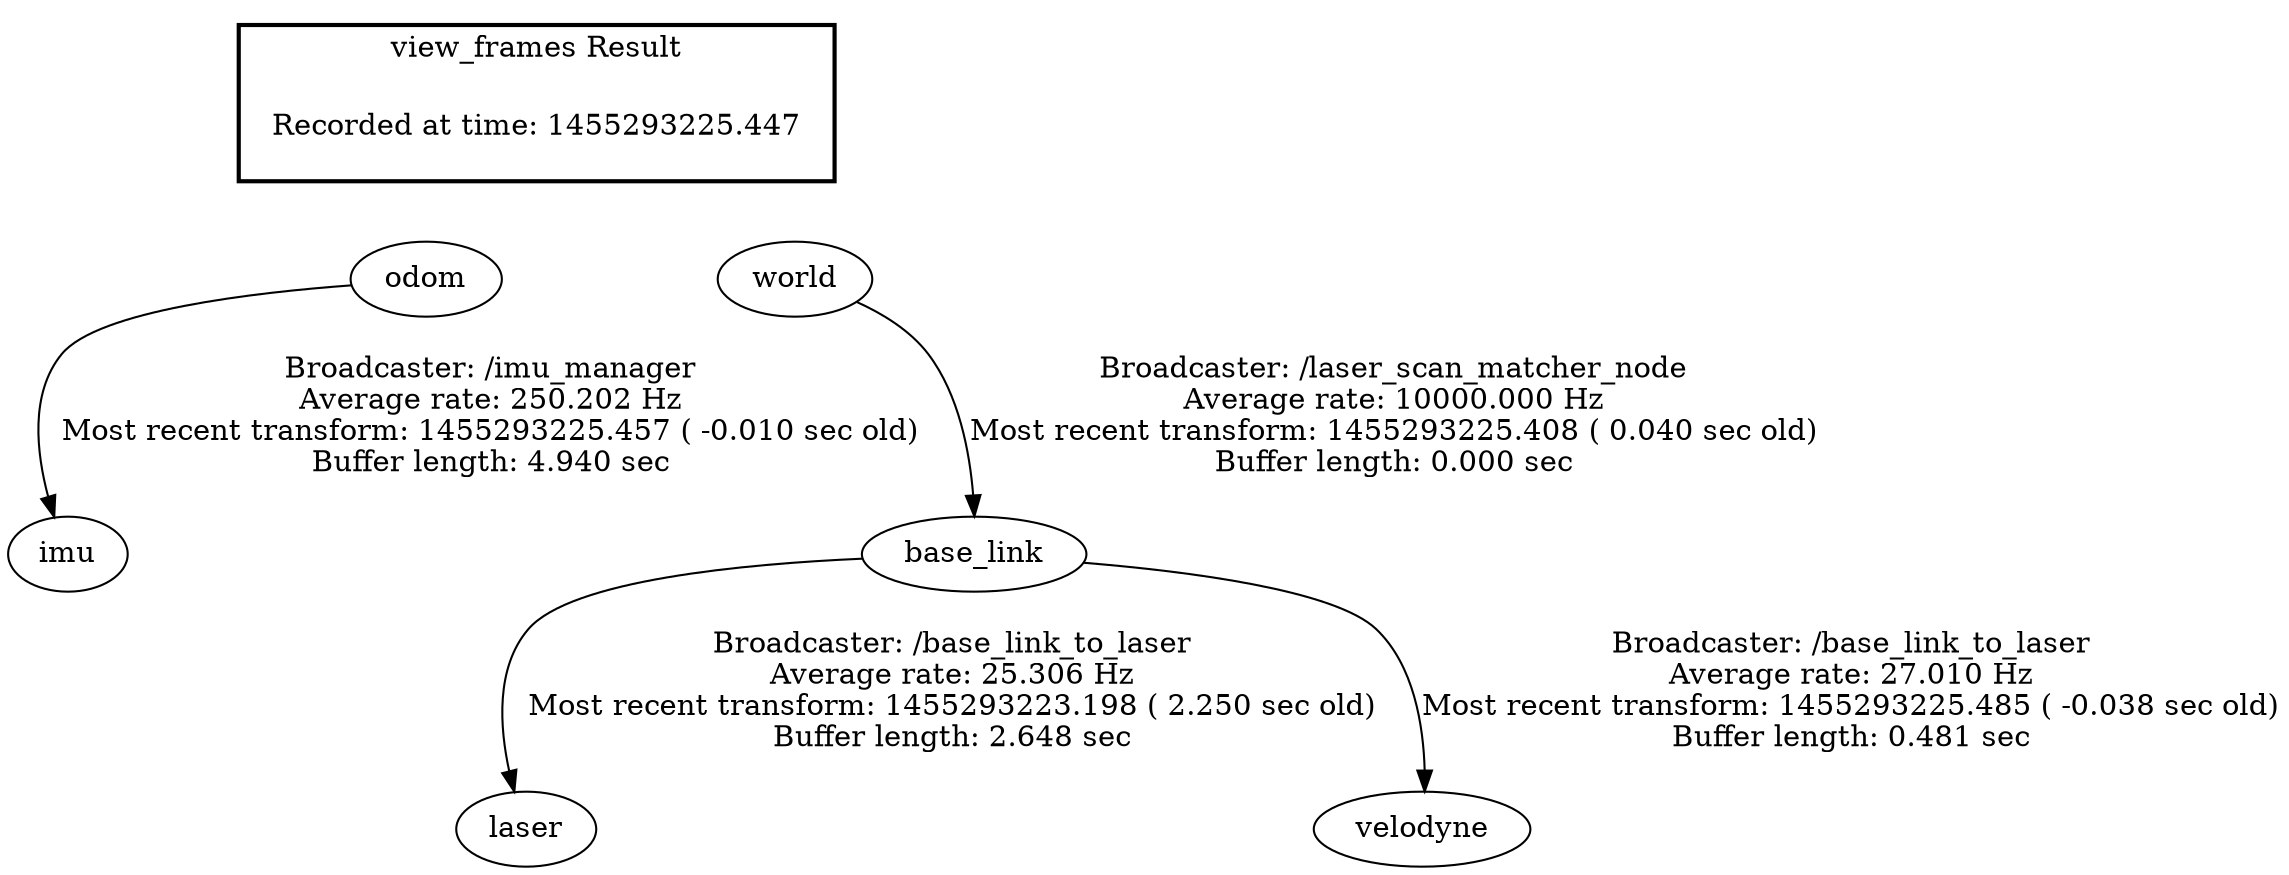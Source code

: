 digraph G {
"odom" -> "imu"[label="Broadcaster: /imu_manager\nAverage rate: 250.202 Hz\nMost recent transform: 1455293225.457 ( -0.010 sec old)\nBuffer length: 4.940 sec\n"];
"base_link" -> "laser"[label="Broadcaster: /base_link_to_laser\nAverage rate: 25.306 Hz\nMost recent transform: 1455293223.198 ( 2.250 sec old)\nBuffer length: 2.648 sec\n"];
"world" -> "base_link"[label="Broadcaster: /laser_scan_matcher_node\nAverage rate: 10000.000 Hz\nMost recent transform: 1455293225.408 ( 0.040 sec old)\nBuffer length: 0.000 sec\n"];
"base_link" -> "velodyne"[label="Broadcaster: /base_link_to_laser\nAverage rate: 27.010 Hz\nMost recent transform: 1455293225.485 ( -0.038 sec old)\nBuffer length: 0.481 sec\n"];
edge [style=invis];
 subgraph cluster_legend { style=bold; color=black; label ="view_frames Result";
"Recorded at time: 1455293225.447"[ shape=plaintext ] ;
 }->"odom";
edge [style=invis];
 subgraph cluster_legend { style=bold; color=black; label ="view_frames Result";
"Recorded at time: 1455293225.447"[ shape=plaintext ] ;
 }->"world";
}